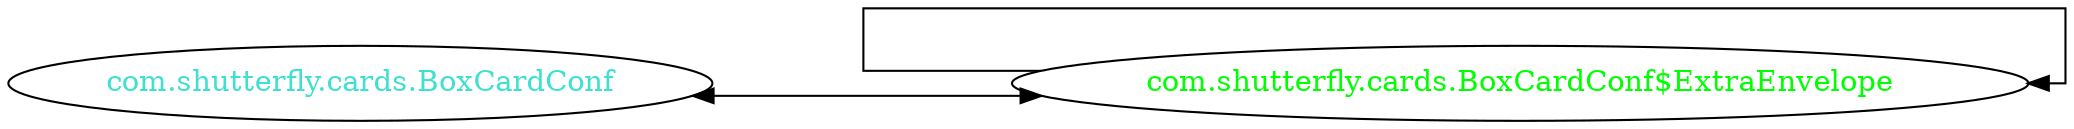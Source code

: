 digraph dependencyGraph {
 concentrate=true;
 ranksep="2.0";
 rankdir="LR"; 
 splines="ortho";
"com.shutterfly.cards.BoxCardConf$ExtraEnvelope" [fontcolor="red"];
"com.shutterfly.cards.BoxCardConf$ExtraEnvelope" [ fontcolor="green" ];
"com.shutterfly.cards.BoxCardConf$ExtraEnvelope"->"com.shutterfly.cards.BoxCardConf$ExtraEnvelope";
"com.shutterfly.cards.BoxCardConf" [ fontcolor="turquoise" ];
"com.shutterfly.cards.BoxCardConf"->"com.shutterfly.cards.BoxCardConf$ExtraEnvelope" [dir=both];
}